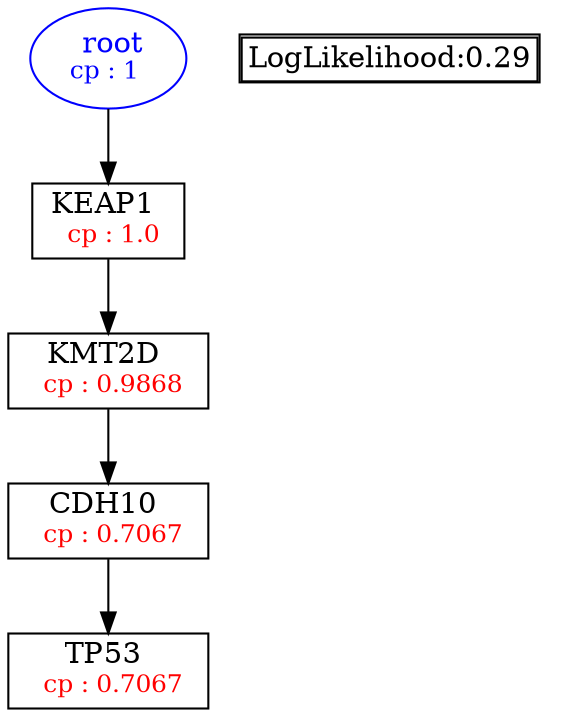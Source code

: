 digraph tree {
    "root" [label=<<font color='Blue'> root</font><br/><font color='Blue' POINT-SIZE='12'>cp : 1 </font>>, shape=oval, color=Blue];
    "S3" [label =<KEAP1 <br/> <font color='Red' POINT-SIZE='12'> cp : 1.0 </font>>, shape=box];
    "S2" [label =<KMT2D <br/> <font color='Red' POINT-SIZE='12'> cp : 0.9868 </font>>, shape=box];
    "S1" [label =<CDH10 <br/> <font color='Red' POINT-SIZE='12'> cp : 0.7067 </font>>, shape=box];
    "S4" [label =<TP53 <br/> <font color='Red' POINT-SIZE='12'> cp : 0.7067 </font>>, shape=box];
    "root" -> "S3";
    "S3" -> "S2";
    "S2" -> "S1";
    "S1" -> "S4";

    node[shape=plaintext]
    fontsize="10"
    struct1 [label=
    <<TABLE BORDER="1" CELLBORDER="1" CELLSPACING="0" >
    <TR><TD ALIGN="LEFT">LogLikelihood:0.29</TD></TR>
    </TABLE>>];

}
